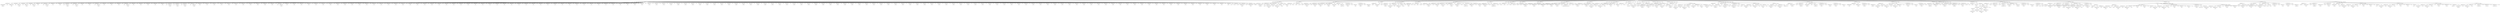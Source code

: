 digraph {

"Prog_9311"->"<
>9312";
"Prog_9311"->"<
>9313";
"Prog_9311"->"<
>9314";
"Prog_9311"->"<
>9315";
"Prog_9311"->"<
>9316";
"Prog_9311"->"<
>9317";
"Prog_9311"->"CallFunction_9318";
"CallFunction_9318"->"AssignmentOpetators_9319";
"AssignmentOpetators_9319"->"IDENTIFIERExpression_9320";
"IDENTIFIERExpression_9320"->"<rawdata>9321";
"AssignmentOpetators_9319"->"<<->9322";
"AssignmentOpetators_9319"->"IDENTIFIERExpression_9323";
"IDENTIFIERExpression_9323"->"<c>9324";
"CallFunction_9318"->"<(>9325";
"CallFunction_9318"->"MinusOrPlusUnary_9326";
"MinusOrPlusUnary_9326"->"<->9327";
"MinusOrPlusUnary_9326"->"FLOATExpression_9328";
"FLOATExpression_9328"->"<0.21>9329";
"CallFunction_9318"->"<,>9330";
"CallFunction_9318"->"MinusOrPlusUnary_9331";
"MinusOrPlusUnary_9331"->"<->9332";
"MinusOrPlusUnary_9331"->"FLOATExpression_9333";
"FLOATExpression_9333"->"<2.28>9334";
"CallFunction_9318"->"<,>9335";
"CallFunction_9318"->"MinusOrPlusUnary_9336";
"MinusOrPlusUnary_9336"->"<->9337";
"MinusOrPlusUnary_9336"->"FLOATExpression_9338";
"FLOATExpression_9338"->"<2.71>9339";
"CallFunction_9318"->"<,>9340";
"CallFunction_9318"->"FLOATExpression_9341";
"FLOATExpression_9341"->"<2.26>9342";
"CallFunction_9318"->"<,>9343";
"CallFunction_9318"->"MinusOrPlusUnary_9344";
"MinusOrPlusUnary_9344"->"<->9345";
"MinusOrPlusUnary_9344"->"FLOATExpression_9346";
"FLOATExpression_9346"->"<1.11>9347";
"CallFunction_9318"->"<,>9348";
"CallFunction_9318"->"FLOATExpression_9349";
"FLOATExpression_9349"->"<1.71>9350";
"CallFunction_9318"->"<,>9351";
"CallFunction_9318"->"FLOATExpression_9352";
"FLOATExpression_9352"->"<2.63>9353";
"CallFunction_9318"->"<,>9354";
"CallFunction_9318"->"MinusOrPlusUnary_9355";
"MinusOrPlusUnary_9355"->"<->9356";
"MinusOrPlusUnary_9355"->"FLOATExpression_9357";
"FLOATExpression_9357"->"<0.45>9358";
"CallFunction_9318"->"<,>9359";
"CallFunction_9318"->"MinusOrPlusUnary_9360";
"MinusOrPlusUnary_9360"->"<->9361";
"MinusOrPlusUnary_9360"->"FLOATExpression_9362";
"FLOATExpression_9362"->"<0.11>9363";
"CallFunction_9318"->"<,>9364";
"CallFunction_9318"->"FLOATExpression_9365";
"FLOATExpression_9365"->"<4.79>9366";
"CallFunction_9318"->"<,>9367";
"CallFunction_9318"->"FLOATExpression_9368";
"FLOATExpression_9368"->"<5.07>9369";
"CallFunction_9318"->"<,>9370";
"CallFunction_9318"->"MinusOrPlusUnary_9371";
"MinusOrPlusUnary_9371"->"<->9372";
"MinusOrPlusUnary_9371"->"FLOATExpression_9373";
"FLOATExpression_9373"->"<2.24>9374";
"CallFunction_9318"->"<,>9375";
"CallFunction_9318"->"FLOATExpression_9376";
"FLOATExpression_9376"->"<6.46>9377";
"CallFunction_9318"->"<,>9378";
"CallFunction_9318"->"FLOATExpression_9379";
"FLOATExpression_9379"->"<3.82>9380";
"CallFunction_9318"->"<,>9381";
"CallFunction_9318"->"FLOATExpression_9382";
"FLOATExpression_9382"->"<4.29>9383";
"CallFunction_9318"->"<,>9384";
"CallFunction_9318"->"MinusOrPlusUnary_9385";
"MinusOrPlusUnary_9385"->"<->9386";
"MinusOrPlusUnary_9385"->"FLOATExpression_9387";
"FLOATExpression_9387"->"<1.47>9388";
"CallFunction_9318"->"<,>9389";
"CallFunction_9318"->"FLOATExpression_9390";
"FLOATExpression_9390"->"<2.69>9391";
"CallFunction_9318"->"<,>9392";
"CallFunction_9318"->"FLOATExpression_9393";
"FLOATExpression_9393"->"<7.95>9394";
"CallFunction_9318"->"<,>9395";
"CallFunction_9318"->"FLOATExpression_9396";
"FLOATExpression_9396"->"<4.46>9397";
"CallFunction_9318"->"<,>9398";
"CallFunction_9318"->"FLOATExpression_9399";
"FLOATExpression_9399"->"<7.28>9400";
"CallFunction_9318"->"<,>9401";
"CallFunction_9318"->"FLOATExpression_9402";
"FLOATExpression_9402"->"<3.43>9403";
"CallFunction_9318"->"<,>9404";
"CallFunction_9318"->"MinusOrPlusUnary_9405";
"MinusOrPlusUnary_9405"->"<->9406";
"MinusOrPlusUnary_9405"->"FLOATExpression_9407";
"FLOATExpression_9407"->"<3.19>9408";
"CallFunction_9318"->"<,>9409";
"CallFunction_9318"->"MinusOrPlusUnary_9410";
"MinusOrPlusUnary_9410"->"<->9411";
"MinusOrPlusUnary_9410"->"FLOATExpression_9412";
"FLOATExpression_9412"->"<3.14>9413";
"CallFunction_9318"->"<,>9414";
"CallFunction_9318"->"MinusOrPlusUnary_9415";
"MinusOrPlusUnary_9415"->"<->9416";
"MinusOrPlusUnary_9415"->"FLOATExpression_9417";
"FLOATExpression_9417"->"<1.25>9418";
"CallFunction_9318"->"<,>9419";
"CallFunction_9318"->"MinusOrPlusUnary_9420";
"MinusOrPlusUnary_9420"->"<->9421";
"MinusOrPlusUnary_9420"->"FLOATExpression_9422";
"FLOATExpression_9422"->"<0.50>9423";
"CallFunction_9318"->"<,>9424";
"CallFunction_9318"->"FLOATExpression_9425";
"FLOATExpression_9425"->"<2.25>9426";
"CallFunction_9318"->"<,>9427";
"CallFunction_9318"->"FLOATExpression_9428";
"FLOATExpression_9428"->"<2.77>9429";
"CallFunction_9318"->"<,>9430";
"CallFunction_9318"->"FLOATExpression_9431";
"FLOATExpression_9431"->"<6.72>9432";
"CallFunction_9318"->"<,>9433";
"CallFunction_9318"->"FLOATExpression_9434";
"FLOATExpression_9434"->"<9.17>9435";
"CallFunction_9318"->"<,>9436";
"CallFunction_9318"->"FLOATExpression_9437";
"FLOATExpression_9437"->"<3.73>9438";
"CallFunction_9318"->"<,>9439";
"CallFunction_9318"->"FLOATExpression_9440";
"FLOATExpression_9440"->"<6.72>9441";
"CallFunction_9318"->"<,>9442";
"CallFunction_9318"->"FLOATExpression_9443";
"FLOATExpression_9443"->"<6.04>9444";
"CallFunction_9318"->"<,>9445";
"CallFunction_9318"->"FLOATExpression_9446";
"FLOATExpression_9446"->"<10.62>9447";
"CallFunction_9318"->"<,>9448";
"CallFunction_9318"->"FLOATExpression_9449";
"FLOATExpression_9449"->"<9.89>9450";
"CallFunction_9318"->"<,>9451";
"CallFunction_9318"->"FLOATExpression_9452";
"FLOATExpression_9452"->"<8.23>9453";
"CallFunction_9318"->"<,>9454";
"CallFunction_9318"->"FLOATExpression_9455";
"FLOATExpression_9455"->"<5.37>9456";
"CallFunction_9318"->"<,>9457";
"CallFunction_9318"->"MinusOrPlusUnary_9458";
"MinusOrPlusUnary_9458"->"<->9459";
"MinusOrPlusUnary_9458"->"FLOATExpression_9460";
"FLOATExpression_9460"->"<0.10>9461";
"CallFunction_9318"->"<,>9462";
"CallFunction_9318"->"FLOATExpression_9463";
"FLOATExpression_9463"->"<1.40>9464";
"CallFunction_9318"->"<,>9465";
"CallFunction_9318"->"FLOATExpression_9466";
"FLOATExpression_9466"->"<1.60>9467";
"CallFunction_9318"->"<,>9468";
"CallFunction_9318"->"FLOATExpression_9469";
"FLOATExpression_9469"->"<3.40>9470";
"CallFunction_9318"->"<,>9471";
"CallFunction_9318"->"FLOATExpression_9472";
"FLOATExpression_9472"->"<3.80>9473";
"CallFunction_9318"->"<,>9474";
"CallFunction_9318"->"FLOATExpression_9475";
"FLOATExpression_9475"->"<3.60>9476";
"CallFunction_9318"->"<,>9477";
"CallFunction_9318"->"FLOATExpression_9478";
"FLOATExpression_9478"->"<4.90>9479";
"CallFunction_9318"->"<,>9480";
"CallFunction_9318"->"FLOATExpression_9481";
"FLOATExpression_9481"->"<9.60>9482";
"CallFunction_9318"->"<,>9483";
"CallFunction_9318"->"FLOATExpression_9484";
"FLOATExpression_9484"->"<18.20>9485";
"CallFunction_9318"->"<,>9486";
"CallFunction_9318"->"FLOATExpression_9487";
"FLOATExpression_9487"->"<20.60>9488";
"CallFunction_9318"->"<,>9489";
"CallFunction_9318"->"FLOATExpression_9490";
"FLOATExpression_9490"->"<15.20>9491";
"CallFunction_9318"->"<,>9492";
"CallFunction_9318"->"FLOATExpression_9493";
"FLOATExpression_9493"->"<27.00>9494";
"CallFunction_9318"->"<,>9495";
"CallFunction_9318"->"FLOATExpression_9496";
"FLOATExpression_9496"->"<15.42>9497";
"CallFunction_9318"->"<,>9498";
"CallFunction_9318"->"FLOATExpression_9499";
"FLOATExpression_9499"->"<13.31>9500";
"CallFunction_9318"->"<,>9501";
"CallFunction_9318"->"FLOATExpression_9502";
"FLOATExpression_9502"->"<11.22>9503";
"CallFunction_9318"->"<,>9504";
"CallFunction_9318"->"FLOATExpression_9505";
"FLOATExpression_9505"->"<12.77>9506";
"CallFunction_9318"->"<,>9507";
"CallFunction_9318"->"FLOATExpression_9508";
"FLOATExpression_9508"->"<12.43>9509";
"CallFunction_9318"->"<,>9510";
"CallFunction_9318"->"FLOATExpression_9511";
"FLOATExpression_9511"->"<15.83>9512";
"CallFunction_9318"->"<,>9513";
"CallFunction_9318"->"FLOATExpression_9514";
"FLOATExpression_9514"->"<11.44>9515";
"CallFunction_9318"->"<,>9516";
"CallFunction_9318"->"FLOATExpression_9517";
"FLOATExpression_9517"->"<12.32>9518";
"CallFunction_9318"->"<,>9519";
"CallFunction_9318"->"FLOATExpression_9520";
"FLOATExpression_9520"->"<12.10>9521";
"CallFunction_9318"->"<,>9522";
"CallFunction_9318"->"FLOATExpression_9523";
"FLOATExpression_9523"->"<12.02>9524";
"CallFunction_9318"->"<,>9525";
"CallFunction_9318"->"FLOATExpression_9526";
"FLOATExpression_9526"->"<14.41>9527";
"CallFunction_9318"->"<,>9528";
"CallFunction_9318"->"FLOATExpression_9529";
"FLOATExpression_9529"->"<13.54>9530";
"CallFunction_9318"->"<,>9531";
"CallFunction_9318"->"FLOATExpression_9532";
"FLOATExpression_9532"->"<11.36>9533";
"CallFunction_9318"->"<,>9534";
"CallFunction_9318"->"FLOATExpression_9535";
"FLOATExpression_9535"->"<12.97>9536";
"CallFunction_9318"->"<,>9537";
"CallFunction_9318"->"FLOATExpression_9538";
"FLOATExpression_9538"->"<10.00>9539";
"CallFunction_9318"->"<,>9540";
"CallFunction_9318"->"FLOATExpression_9541";
"FLOATExpression_9541"->"<7.20>9542";
"CallFunction_9318"->"<,>9543";
"CallFunction_9318"->"FLOATExpression_9544";
"FLOATExpression_9544"->"<8.74>9545";
"CallFunction_9318"->"<,>9546";
"CallFunction_9318"->"FLOATExpression_9547";
"FLOATExpression_9547"->"<3.92>9548";
"CallFunction_9318"->"<,>9549";
"CallFunction_9318"->"FLOATExpression_9550";
"FLOATExpression_9550"->"<8.73>9551";
"CallFunction_9318"->"<,>9552";
"CallFunction_9318"->"FLOATExpression_9553";
"FLOATExpression_9553"->"<2.19>9554";
"CallFunction_9318"->"<,>9555";
"CallFunction_9318"->"FLOATExpression_9556";
"FLOATExpression_9556"->"<3.85>9557";
"CallFunction_9318"->"<,>9558";
"CallFunction_9318"->"FLOATExpression_9559";
"FLOATExpression_9559"->"<1.48>9560";
"CallFunction_9318"->"<,>9561";
"CallFunction_9318"->"FLOATExpression_9562";
"FLOATExpression_9562"->"<2.28>9563";
"CallFunction_9318"->"<,>9564";
"CallFunction_9318"->"FLOATExpression_9565";
"FLOATExpression_9565"->"<2.98>9566";
"CallFunction_9318"->"<,>9567";
"CallFunction_9318"->"FLOATExpression_9568";
"FLOATExpression_9568"->"<4.21>9569";
"CallFunction_9318"->"<,>9570";
"CallFunction_9318"->"FLOATExpression_9571";
"FLOATExpression_9571"->"<3.85>9572";
"CallFunction_9318"->"<,>9573";
"CallFunction_9318"->"FLOATExpression_9574";
"FLOATExpression_9574"->"<6.52>9575";
"CallFunction_9318"->"<,>9576";
"CallFunction_9318"->"FLOATExpression_9577";
"FLOATExpression_9577"->"<8.16>9578";
"CallFunction_9318"->"<,>9579";
"CallFunction_9318"->"FLOATExpression_9580";
"FLOATExpression_9580"->"<5.36>9581";
"CallFunction_9318"->"<,>9582";
"CallFunction_9318"->"FLOATExpression_9583";
"FLOATExpression_9583"->"<8.58>9584";
"CallFunction_9318"->"<,>9585";
"CallFunction_9318"->"FLOATExpression_9586";
"FLOATExpression_9586"->"<7.00>9587";
"CallFunction_9318"->"<,>9588";
"CallFunction_9318"->"FLOATExpression_9589";
"FLOATExpression_9589"->"<10.57>9590";
"CallFunction_9318"->"<,>9591";
"CallFunction_9318"->"FLOATExpression_9592";
"FLOATExpression_9592"->"<7.12>9593";
"CallFunction_9318"->"<,>9594";
"CallFunction_9318"->"FLOATExpression_9595";
"FLOATExpression_9595"->"<7.95>9596";
"CallFunction_9318"->"<,>9597";
"CallFunction_9318"->"FLOATExpression_9598";
"FLOATExpression_9598"->"<7.05>9599";
"CallFunction_9318"->"<,>9600";
"CallFunction_9318"->"FLOATExpression_9601";
"FLOATExpression_9601"->"<3.84>9602";
"CallFunction_9318"->"<,>9603";
"CallFunction_9318"->"FLOATExpression_9604";
"FLOATExpression_9604"->"<4.93>9605";
"CallFunction_9318"->"<,>9606";
"CallFunction_9318"->"FLOATExpression_9607";
"FLOATExpression_9607"->"<4.30>9608";
"CallFunction_9318"->"<,>9609";
"CallFunction_9318"->"FLOATExpression_9610";
"FLOATExpression_9610"->"<5.44>9611";
"CallFunction_9318"->"<,>9612";
"CallFunction_9318"->"FLOATExpression_9613";
"FLOATExpression_9613"->"<3.77>9614";
"CallFunction_9318"->"<,>9615";
"CallFunction_9318"->"FLOATExpression_9616";
"FLOATExpression_9616"->"<4.71>9617";
"CallFunction_9318"->"<,>9618";
"CallFunction_9318"->"FLOATExpression_9619";
"FLOATExpression_9619"->"<3.18>9620";
"CallFunction_9318"->"<,>9621";
"CallFunction_9318"->"FLOATExpression_9622";
"FLOATExpression_9622"->"<0.00>9623";
"CallFunction_9318"->"<,>9624";
"CallFunction_9318"->"FLOATExpression_9625";
"FLOATExpression_9625"->"<5.25>9626";
"CallFunction_9318"->"<,>9627";
"CallFunction_9318"->"FLOATExpression_9628";
"FLOATExpression_9628"->"<4.27>9629";
"CallFunction_9318"->"<,>9630";
"CallFunction_9318"->"FLOATExpression_9631";
"FLOATExpression_9631"->"<5.14>9632";
"CallFunction_9318"->"<,>9633";
"CallFunction_9318"->"FLOATExpression_9634";
"FLOATExpression_9634"->"<3.53>9635";
"CallFunction_9318"->"<,>9636";
"CallFunction_9318"->"FLOATExpression_9637";
"FLOATExpression_9637"->"<4.54>9638";
"CallFunction_9318"->"<,>9639";
"CallFunction_9318"->"FLOATExpression_9640";
"FLOATExpression_9640"->"<4.70>9641";
"CallFunction_9318"->"<,>9642";
"CallFunction_9318"->"FLOATExpression_9643";
"FLOATExpression_9643"->"<7.40>9644";
"CallFunction_9318"->"<,>9645";
"CallFunction_9318"->"FLOATExpression_9646";
"FLOATExpression_9646"->"<4.80>9647";
"CallFunction_9318"->"<,>9648";
"CallFunction_9318"->"FLOATExpression_9649";
"FLOATExpression_9649"->"<6.20>9650";
"CallFunction_9318"->"<,>9651";
"CallFunction_9318"->"FLOATExpression_9652";
"FLOATExpression_9652"->"<7.29>9653";
"CallFunction_9318"->"<,>9654";
"CallFunction_9318"->"FLOATExpression_9655";
"FLOATExpression_9655"->"<7.30>9656";
"CallFunction_9318"->"<,>9657";
"CallFunction_9318"->"FLOATExpression_9658";
"FLOATExpression_9658"->"<8.38>9659";
"CallFunction_9318"->"<,>9660";
"CallFunction_9318"->"FLOATExpression_9661";
"FLOATExpression_9661"->"<3.83>9662";
"CallFunction_9318"->"<,>9663";
"CallFunction_9318"->"FLOATExpression_9664";
"FLOATExpression_9664"->"<8.07>9665";
"CallFunction_9318"->"<,>9666";
"CallFunction_9318"->"FLOATExpression_9667";
"FLOATExpression_9667"->"<4.88>9668";
"CallFunction_9318"->"<,>9669";
"CallFunction_9318"->"FLOATExpression_9670";
"FLOATExpression_9670"->"<8.17>9671";
"CallFunction_9318"->"<,>9672";
"CallFunction_9318"->"FLOATExpression_9673";
"FLOATExpression_9673"->"<8.25>9674";
"CallFunction_9318"->"<,>9675";
"CallFunction_9318"->"FLOATExpression_9676";
"FLOATExpression_9676"->"<6.46>9677";
"CallFunction_9318"->"<,>9678";
"CallFunction_9318"->"FLOATExpression_9679";
"FLOATExpression_9679"->"<5.96>9680";
"CallFunction_9318"->"<,>9681";
"CallFunction_9318"->"FLOATExpression_9682";
"FLOATExpression_9682"->"<5.88>9683";
"CallFunction_9318"->"<,>9684";
"CallFunction_9318"->"FLOATExpression_9685";
"FLOATExpression_9685"->"<5.03>9686";
"CallFunction_9318"->"<,>9687";
"CallFunction_9318"->"FLOATExpression_9688";
"FLOATExpression_9688"->"<4.99>9689";
"CallFunction_9318"->"<,>9690";
"CallFunction_9318"->"FLOATExpression_9691";
"FLOATExpression_9691"->"<5.87>9692";
"CallFunction_9318"->"<,>9693";
"CallFunction_9318"->"FLOATExpression_9694";
"FLOATExpression_9694"->"<6.78>9695";
"CallFunction_9318"->"<,>9696";
"CallFunction_9318"->"FLOATExpression_9697";
"FLOATExpression_9697"->"<7.43>9698";
"CallFunction_9318"->"<,>9699";
"CallFunction_9318"->"FLOATExpression_9700";
"FLOATExpression_9700"->"<3.61>9701";
"CallFunction_9318"->"<,>9702";
"CallFunction_9318"->"FLOATExpression_9703";
"FLOATExpression_9703"->"<4.29>9704";
"CallFunction_9318"->"<,>9705";
"CallFunction_9318"->"FLOATExpression_9706";
"FLOATExpression_9706"->"<2.97>9707";
"CallFunction_9318"->"<,>9708";
"CallFunction_9318"->"FLOATExpression_9709";
"FLOATExpression_9709"->"<2.35>9710";
"CallFunction_9318"->"<,>9711";
"CallFunction_9318"->"FLOATExpression_9712";
"FLOATExpression_9712"->"<2.49>9713";
"CallFunction_9318"->"<,>9714";
"CallFunction_9318"->"FLOATExpression_9715";
"FLOATExpression_9715"->"<1.56>9716";
"CallFunction_9318"->"<,>9717";
"CallFunction_9318"->"FLOATExpression_9718";
"FLOATExpression_9718"->"<2.65>9719";
"CallFunction_9318"->"<,>9720";
"CallFunction_9318"->"FLOATExpression_9721";
"FLOATExpression_9721"->"<2.49>9722";
"CallFunction_9318"->"<,>9723";
"CallFunction_9318"->"FLOATExpression_9724";
"FLOATExpression_9724"->"<2.85>9725";
"CallFunction_9318"->"<,>9726";
"CallFunction_9318"->"FLOATExpression_9727";
"FLOATExpression_9727"->"<1.89>9728";
"CallFunction_9318"->"<,>9729";
"CallFunction_9318"->"FLOATExpression_9730";
"FLOATExpression_9730"->"<3.05>9731";
"CallFunction_9318"->"<,>9732";
"CallFunction_9318"->"FLOATExpression_9733";
"FLOATExpression_9733"->"<2.27>9734";
"CallFunction_9318"->"<,>9735";
"CallFunction_9318"->"FLOATExpression_9736";
"FLOATExpression_9736"->"<2.91>9737";
"CallFunction_9318"->"<,>9738";
"CallFunction_9318"->"FLOATExpression_9739";
"FLOATExpression_9739"->"<3.94>9740";
"CallFunction_9318"->"<,>9741";
"CallFunction_9318"->"FLOATExpression_9742";
"FLOATExpression_9742"->"<2.34>9743";
"CallFunction_9318"->"<,>9744";
"CallFunction_9318"->"FLOATExpression_9745";
"FLOATExpression_9745"->"<3.14>9746";
"CallFunction_9318"->"<,>9747";
"CallFunction_9318"->"FLOATExpression_9748";
"FLOATExpression_9748"->"<4.11>9749";
"CallFunction_9318"->"<,>9750";
"CallFunction_9318"->"FLOATExpression_9751";
"FLOATExpression_9751"->"<4.12>9752";
"CallFunction_9318"->"<,>9753";
"CallFunction_9318"->"FLOATExpression_9754";
"FLOATExpression_9754"->"<4.53>9755";
"CallFunction_9318"->"<,>9756";
"CallFunction_9318"->"FLOATExpression_9757";
"FLOATExpression_9757"->"<7.11>9758";
"CallFunction_9318"->"<,>9759";
"CallFunction_9318"->"FLOATExpression_9760";
"FLOATExpression_9760"->"<6.17>9761";
"CallFunction_9318"->"<,>9762";
"CallFunction_9318"->"FLOATExpression_9763";
"FLOATExpression_9763"->"<6.25>9764";
"CallFunction_9318"->"<,>9765";
"CallFunction_9318"->"FLOATExpression_9766";
"FLOATExpression_9766"->"<7.03>9767";
"CallFunction_9318"->"<,>9768";
"CallFunction_9318"->"FLOATExpression_9769";
"FLOATExpression_9769"->"<4.13>9770";
"CallFunction_9318"->"<,>9771";
"CallFunction_9318"->"FLOATExpression_9772";
"FLOATExpression_9772"->"<6.15>9773";
"CallFunction_9318"->"<,>9774";
"CallFunction_9318"->"FLOATExpression_9775";
"FLOATExpression_9775"->"<6.73>9776";
"CallFunction_9318"->"<,>9777";
"CallFunction_9318"->"FLOATExpression_9778";
"FLOATExpression_9778"->"<6.99>9779";
"CallFunction_9318"->"<,>9780";
"CallFunction_9318"->"FLOATExpression_9781";
"FLOATExpression_9781"->"<5.86>9782";
"CallFunction_9318"->"<,>9783";
"CallFunction_9318"->"FLOATExpression_9784";
"FLOATExpression_9784"->"<4.19>9785";
"CallFunction_9318"->"<,>9786";
"CallFunction_9318"->"FLOATExpression_9787";
"FLOATExpression_9787"->"<6.38>9788";
"CallFunction_9318"->"<,>9789";
"CallFunction_9318"->"FLOATExpression_9790";
"FLOATExpression_9790"->"<6.68>9791";
"CallFunction_9318"->"<,>9792";
"CallFunction_9318"->"FLOATExpression_9793";
"FLOATExpression_9793"->"<6.58>9794";
"CallFunction_9318"->"<,>9795";
"CallFunction_9318"->"FLOATExpression_9796";
"FLOATExpression_9796"->"<5.75>9797";
"CallFunction_9318"->"<,>9798";
"CallFunction_9318"->"FLOATExpression_9799";
"FLOATExpression_9799"->"<7.51>9800";
"CallFunction_9318"->"<,>9801";
"CallFunction_9318"->"FLOATExpression_9802";
"FLOATExpression_9802"->"<6.22>9803";
"CallFunction_9318"->"<,>9804";
"CallFunction_9318"->"FLOATExpression_9805";
"FLOATExpression_9805"->"<8.22>9806";
"CallFunction_9318"->"<,>9807";
"CallFunction_9318"->"FLOATExpression_9808";
"FLOATExpression_9808"->"<7.45>9809";
"CallFunction_9318"->"<,>9810";
"CallFunction_9318"->"FLOATExpression_9811";
"FLOATExpression_9811"->"<8.00>9812";
"CallFunction_9318"->"<,>9813";
"CallFunction_9318"->"FLOATExpression_9814";
"FLOATExpression_9814"->"<8.29>9815";
"CallFunction_9318"->"<,>9816";
"CallFunction_9318"->"FLOATExpression_9817";
"FLOATExpression_9817"->"<8.05>9818";
"CallFunction_9318"->"<,>9819";
"CallFunction_9318"->"FLOATExpression_9820";
"FLOATExpression_9820"->"<8.91>9821";
"CallFunction_9318"->"<,>9822";
"CallFunction_9318"->"FLOATExpression_9823";
"FLOATExpression_9823"->"<6.83>9824";
"CallFunction_9318"->"<,>9825";
"CallFunction_9318"->"FLOATExpression_9826";
"FLOATExpression_9826"->"<7.33>9827";
"CallFunction_9318"->"<,>9828";
"CallFunction_9318"->"FLOATExpression_9829";
"FLOATExpression_9829"->"<8.52>9830";
"CallFunction_9318"->"<,>9831";
"CallFunction_9318"->"FLOATExpression_9832";
"FLOATExpression_9832"->"<8.62>9833";
"CallFunction_9318"->"<,>9834";
"CallFunction_9318"->"FLOATExpression_9835";
"FLOATExpression_9835"->"<9.80>9836";
"CallFunction_9318"->"<,>9837";
"CallFunction_9318"->"FLOATExpression_9838";
"FLOATExpression_9838"->"<10.63>9839";
"CallFunction_9318"->"<,>9840";
"CallFunction_9318"->"FLOATExpression_9841";
"FLOATExpression_9841"->"<7.70>9842";
"CallFunction_9318"->"<,>9843";
"CallFunction_9318"->"FLOATExpression_9844";
"FLOATExpression_9844"->"<8.91>9845";
"CallFunction_9318"->"<,>9846";
"CallFunction_9318"->"FLOATExpression_9847";
"FLOATExpression_9847"->"<7.50>9848";
"CallFunction_9318"->"<,>9849";
"CallFunction_9318"->"FLOATExpression_9850";
"FLOATExpression_9850"->"<5.88>9851";
"CallFunction_9318"->"<,>9852";
"CallFunction_9318"->"FLOATExpression_9853";
"FLOATExpression_9853"->"<9.82>9854";
"CallFunction_9318"->"<,>9855";
"CallFunction_9318"->"FLOATExpression_9856";
"FLOATExpression_9856"->"<8.44>9857";
"CallFunction_9318"->"<,>9858";
"CallFunction_9318"->"FLOATExpression_9859";
"FLOATExpression_9859"->"<10.92>9860";
"CallFunction_9318"->"<,>9861";
"CallFunction_9318"->"FLOATExpression_9862";
"FLOATExpression_9862"->"<11.67>9863";
"CallFunction_9318"->"<)>9864";
"Prog_9311"->"<
>9865";
"Prog_9311"->"<
>9866";
"Prog_9311"->"<
>9867";
"Prog_9311"->"CallFunction_9868";
"CallFunction_9868"->"AssignmentOpetators_9869";
"AssignmentOpetators_9869"->"IDENTIFIERExpression_9870";
"IDENTIFIERExpression_9870"->"<gIIP>9871";
"AssignmentOpetators_9869"->"<<->9872";
"AssignmentOpetators_9869"->"IDENTIFIERExpression_9873";
"IDENTIFIERExpression_9873"->"<ts>9874";
"CallFunction_9868"->"<(>9875";
"CallFunction_9868"->"IDENTIFIERExpression_9876";
"IDENTIFIERExpression_9876"->"<rawdata>9877";
"CallFunction_9868"->"<,>9878";
"CallFunction_9868"->"AssignmentOpetators_9879";
"AssignmentOpetators_9879"->"IDENTIFIERExpression_9880";
"IDENTIFIERExpression_9880"->"<frequency>9881";
"AssignmentOpetators_9879"->"<=>9882";
"AssignmentOpetators_9879"->"INTExpression_9883";
"INTExpression_9883"->"<12>9884";
"CallFunction_9868"->"<,>9885";
"CallFunction_9868"->"CallFunction_9886";
"CallFunction_9886"->"AssignmentOpetators_9887";
"AssignmentOpetators_9887"->"IDENTIFIERExpression_9888";
"IDENTIFIERExpression_9888"->"<start>9889";
"AssignmentOpetators_9887"->"<=>9890";
"AssignmentOpetators_9887"->"IDENTIFIERExpression_9891";
"IDENTIFIERExpression_9891"->"<c>9892";
"CallFunction_9886"->"<(>9893";
"CallFunction_9886"->"INTExpression_9894";
"INTExpression_9894"->"<1991>9895";
"CallFunction_9886"->"<,>9896";
"CallFunction_9886"->"INTExpression_9897";
"INTExpression_9897"->"<4>9898";
"CallFunction_9886"->"<)>9899";
"CallFunction_9868"->"<)>9900";
"Prog_9311"->"<
>9901";
"Prog_9311"->"CallFunction_9902";
"CallFunction_9902"->"IDENTIFIERExpression_9903";
"IDENTIFIERExpression_9903"->"<print>9904";
"CallFunction_9902"->"<(>9905";
"CallFunction_9902"->"IDENTIFIERExpression_9906";
"IDENTIFIERExpression_9906"->"<gIIP>9907";
"CallFunction_9902"->"<)>9908";
"Prog_9311"->"<
>9909";
"Prog_9311"->"CallFunction_9910";
"CallFunction_9910"->"IDENTIFIERExpression_9911";
"IDENTIFIERExpression_9911"->"<plot.ts>9912";
"CallFunction_9910"->"<(>9913";
"CallFunction_9910"->"IDENTIFIERExpression_9914";
"IDENTIFIERExpression_9914"->"<gIIP>9915";
"CallFunction_9910"->"<,>9916";
"CallFunction_9910"->"AssignmentOpetators_9917";
"AssignmentOpetators_9917"->"IDENTIFIERExpression_9918";
"IDENTIFIERExpression_9918"->"<type>9919";
"AssignmentOpetators_9917"->"<=>9920";
"AssignmentOpetators_9917"->"STRINGExpression_9921";
"STRINGExpression_9921"->"<l>9922";
"CallFunction_9910"->"<,>9923";
"CallFunction_9910"->"AssignmentOpetators_9924";
"AssignmentOpetators_9924"->"IDENTIFIERExpression_9925";
"IDENTIFIERExpression_9925"->"<col>9926";
"AssignmentOpetators_9924"->"<=>9927";
"AssignmentOpetators_9924"->"STRINGExpression_9928";
"STRINGExpression_9928"->"<blue>9929";
"CallFunction_9910"->"<,>9930";
"CallFunction_9910"->"AssignmentOpetators_9931";
"AssignmentOpetators_9931"->"IDENTIFIERExpression_9932";
"IDENTIFIERExpression_9932"->"<ylab>9933";
"AssignmentOpetators_9931"->"<=>9934";
"AssignmentOpetators_9931"->"STRINGExpression_9935";
"STRINGExpression_9935"->"<IIP Growth (%)>9936";
"CallFunction_9910"->"<,>9937";
"CallFunction_9910"->"AssignmentOpetators_9938";
"AssignmentOpetators_9938"->"IDENTIFIERExpression_9939";
"IDENTIFIERExpression_9939"->"<lwd>9940";
"AssignmentOpetators_9938"->"<=>9941";
"AssignmentOpetators_9938"->"INTExpression_9942";
"INTExpression_9942"->"<2>9943";
"CallFunction_9910"->"<,>9944";
"CallFunction_9910"->"AssignmentOpetators_9945";
"AssignmentOpetators_9945"->"IDENTIFIERExpression_9946";
"IDENTIFIERExpression_9946"->"<main>9947";
"AssignmentOpetators_9945"->"<=>9948";
"AssignmentOpetators_9945"->"STRINGExpression_9949";
"STRINGExpression_9949"->"<Full data>9950";
"CallFunction_9910"->"<)>9951";
"Prog_9311"->"<
>9952";
"Prog_9311"->"CallFunction_9953";
"CallFunction_9953"->"IDENTIFIERExpression_9954";
"IDENTIFIERExpression_9954"->"<grid>9955";
"CallFunction_9953"->"<(>9956";
"CallFunction_9953"->"<)>9957";
"Prog_9311"->"<
>9958";
"Prog_9311"->"<
>9959";
"Prog_9311"->"<
>9960";
"Prog_9311"->"CallFunction_9961";
"CallFunction_9961"->"AssignmentOpetators_9962";
"AssignmentOpetators_9962"->"IDENTIFIERExpression_9963";
"IDENTIFIERExpression_9963"->"<gIIP>9964";
"AssignmentOpetators_9962"->"<<->9965";
"AssignmentOpetators_9962"->"IDENTIFIERExpression_9966";
"IDENTIFIERExpression_9966"->"<window>9967";
"CallFunction_9961"->"<(>9968";
"CallFunction_9961"->"IDENTIFIERExpression_9969";
"IDENTIFIERExpression_9969"->"<gIIP>9970";
"CallFunction_9961"->"<,>9971";
"CallFunction_9961"->"CallFunction_9972";
"CallFunction_9972"->"AssignmentOpetators_9973";
"AssignmentOpetators_9973"->"IDENTIFIERExpression_9974";
"IDENTIFIERExpression_9974"->"<start>9975";
"AssignmentOpetators_9973"->"<=>9976";
"AssignmentOpetators_9973"->"IDENTIFIERExpression_9977";
"IDENTIFIERExpression_9977"->"<c>9978";
"CallFunction_9972"->"<(>9979";
"CallFunction_9972"->"INTExpression_9980";
"INTExpression_9980"->"<1995>9981";
"CallFunction_9972"->"<,>9982";
"CallFunction_9972"->"INTExpression_9983";
"INTExpression_9983"->"<4>9984";
"CallFunction_9972"->"<)>9985";
"CallFunction_9961"->"<)>9986";
"Prog_9311"->"<
>9987";
"Prog_9311"->"CallFunction_9988";
"CallFunction_9988"->"IDENTIFIERExpression_9989";
"IDENTIFIERExpression_9989"->"<print>9990";
"CallFunction_9988"->"<(>9991";
"CallFunction_9988"->"IDENTIFIERExpression_9992";
"IDENTIFIERExpression_9992"->"<gIIP>9993";
"CallFunction_9988"->"<)>9994";
"Prog_9311"->"<
>9995";
"Prog_9311"->"CallFunction_9996";
"CallFunction_9996"->"IDENTIFIERExpression_9997";
"IDENTIFIERExpression_9997"->"<plot.ts>9998";
"CallFunction_9996"->"<(>9999";
"CallFunction_9996"->"IDENTIFIERExpression_10000";
"IDENTIFIERExpression_10000"->"<gIIP>10001";
"CallFunction_9996"->"<,>10002";
"CallFunction_9996"->"AssignmentOpetators_10003";
"AssignmentOpetators_10003"->"IDENTIFIERExpression_10004";
"IDENTIFIERExpression_10004"->"<type>10005";
"AssignmentOpetators_10003"->"<=>10006";
"AssignmentOpetators_10003"->"STRINGExpression_10007";
"STRINGExpression_10007"->"<l>10008";
"CallFunction_9996"->"<,>10009";
"CallFunction_9996"->"AssignmentOpetators_10010";
"AssignmentOpetators_10010"->"IDENTIFIERExpression_10011";
"IDENTIFIERExpression_10011"->"<col>10012";
"AssignmentOpetators_10010"->"<=>10013";
"AssignmentOpetators_10010"->"STRINGExpression_10014";
"STRINGExpression_10014"->"<blue>10015";
"CallFunction_9996"->"<,>10016";
"CallFunction_9996"->"AssignmentOpetators_10017";
"AssignmentOpetators_10017"->"IDENTIFIERExpression_10018";
"IDENTIFIERExpression_10018"->"<ylab>10019";
"AssignmentOpetators_10017"->"<=>10020";
"AssignmentOpetators_10017"->"STRINGExpression_10021";
"STRINGExpression_10021"->"<IIP Growth (%)>10022";
"CallFunction_9996"->"<,>10023";
"CallFunction_9996"->"AssignmentOpetators_10024";
"AssignmentOpetators_10024"->"IDENTIFIERExpression_10025";
"IDENTIFIERExpression_10025"->"<lwd>10026";
"AssignmentOpetators_10024"->"<=>10027";
"AssignmentOpetators_10024"->"INTExpression_10028";
"INTExpression_10028"->"<2>10029";
"CallFunction_9996"->"<,>10030";
"CallFunction_9996"->"AssignmentOpetators_10031";
"AssignmentOpetators_10031"->"IDENTIFIERExpression_10032";
"IDENTIFIERExpression_10032"->"<main>10033";
"AssignmentOpetators_10031"->"<=>10034";
"AssignmentOpetators_10031"->"STRINGExpression_10035";
"STRINGExpression_10035"->"<Estimation subset>10036";
"CallFunction_9996"->"<)>10037";
"Prog_9311"->"<
>10038";
"Prog_9311"->"CallFunction_10039";
"CallFunction_10039"->"IDENTIFIERExpression_10040";
"IDENTIFIERExpression_10040"->"<grid>10041";
"CallFunction_10039"->"<(>10042";
"CallFunction_10039"->"<)>10043";
"Prog_9311"->"<
>10044";
"Prog_9311"->"<
>10045";
"Prog_9311"->"<
>10046";
"Prog_9311"->"CallFunction_10047";
"CallFunction_10047"->"IDENTIFIERExpression_10048";
"IDENTIFIERExpression_10048"->"<mean>10049";
"CallFunction_10047"->"<(>10050";
"CallFunction_10047"->"IDENTIFIERExpression_10051";
"IDENTIFIERExpression_10051"->"<gIIP>10052";
"CallFunction_10047"->"<)>10053";
"Prog_9311"->"<;>10054";
"Prog_9311"->"CallFunction_10055";
"CallFunction_10055"->"IDENTIFIERExpression_10056";
"IDENTIFIERExpression_10056"->"<sd>10057";
"CallFunction_10055"->"<(>10058";
"CallFunction_10055"->"IDENTIFIERExpression_10059";
"IDENTIFIERExpression_10059"->"<gIIP>10060";
"CallFunction_10055"->"<)>10061";
"Prog_9311"->"<;>10062";
"Prog_9311"->"CallFunction_10063";
"CallFunction_10063"->"IDENTIFIERExpression_10064";
"IDENTIFIERExpression_10064"->"<summary>10065";
"CallFunction_10063"->"<(>10066";
"CallFunction_10063"->"IDENTIFIERExpression_10067";
"IDENTIFIERExpression_10067"->"<gIIP>10068";
"CallFunction_10063"->"<)>10069";
"Prog_9311"->"<;>10070";
"Prog_9311"->"<
>10071";
"Prog_9311"->"CallFunction_10072";
"CallFunction_10072"->"IDENTIFIERExpression_10073";
"IDENTIFIERExpression_10073"->"<plot>10074";
"CallFunction_10072"->"<(>10075";
"CallFunction_10072"->"CallFunction_10076";
"CallFunction_10076"->"IDENTIFIERExpression_10077";
"IDENTIFIERExpression_10077"->"<density>10078";
"CallFunction_10076"->"<(>10079";
"CallFunction_10076"->"IDENTIFIERExpression_10080";
"IDENTIFIERExpression_10080"->"<gIIP>10081";
"CallFunction_10076"->"<)>10082";
"CallFunction_10072"->"<,>10083";
"CallFunction_10072"->"AssignmentOpetators_10084";
"AssignmentOpetators_10084"->"IDENTIFIERExpression_10085";
"IDENTIFIERExpression_10085"->"<col>10086";
"AssignmentOpetators_10084"->"<=>10087";
"AssignmentOpetators_10084"->"STRINGExpression_10088";
"STRINGExpression_10088"->"<blue>10089";
"CallFunction_10072"->"<,>10090";
"CallFunction_10072"->"AssignmentOpetators_10091";
"AssignmentOpetators_10091"->"IDENTIFIERExpression_10092";
"IDENTIFIERExpression_10092"->"<main>10093";
"AssignmentOpetators_10091"->"<=>10094";
"AssignmentOpetators_10091"->"STRINGExpression_10095";
"STRINGExpression_10095"->"<(Unconditional) Density of IIP growth>10096";
"CallFunction_10072"->"<)>10097";
"Prog_9311"->"<
>10098";
"Prog_9311"->"CallFunction_10099";
"CallFunction_10099"->"IDENTIFIERExpression_10100";
"IDENTIFIERExpression_10100"->"<acf>10101";
"CallFunction_10099"->"<(>10102";
"CallFunction_10099"->"IDENTIFIERExpression_10103";
"IDENTIFIERExpression_10103"->"<gIIP>10104";
"CallFunction_10099"->"<)>10105";
"Prog_9311"->"<
>10106";
"Prog_9311"->"<
>10107";
"Prog_9311"->"<
>10108";
"Prog_9311"->"<
>10109";
"Prog_9311"->"CallFunction_10110";
"CallFunction_10110"->"AssignmentOpetators_10111";
"AssignmentOpetators_10111"->"IDENTIFIERExpression_10112";
"IDENTIFIERExpression_10112"->"<m.ar2>10113";
"AssignmentOpetators_10111"->"<<->10114";
"AssignmentOpetators_10111"->"IDENTIFIERExpression_10115";
"IDENTIFIERExpression_10115"->"<arima>10116";
"CallFunction_10110"->"<(>10117";
"CallFunction_10110"->"IDENTIFIERExpression_10118";
"IDENTIFIERExpression_10118"->"<gIIP>10119";
"CallFunction_10110"->"<,>10120";
"CallFunction_10110"->"CallFunction_10121";
"CallFunction_10121"->"AssignmentOpetators_10122";
"AssignmentOpetators_10122"->"IDENTIFIERExpression_10123";
"IDENTIFIERExpression_10123"->"<order>10124";
"AssignmentOpetators_10122"->"<=>10125";
"AssignmentOpetators_10122"->"IDENTIFIERExpression_10126";
"IDENTIFIERExpression_10126"->"<c>10127";
"CallFunction_10121"->"<(>10128";
"CallFunction_10121"->"INTExpression_10129";
"INTExpression_10129"->"<2>10130";
"CallFunction_10121"->"<,>10131";
"CallFunction_10121"->"INTExpression_10132";
"INTExpression_10132"->"<0>10133";
"CallFunction_10121"->"<,>10134";
"CallFunction_10121"->"INTExpression_10135";
"INTExpression_10135"->"<0>10136";
"CallFunction_10121"->"<)>10137";
"CallFunction_10110"->"<)>10138";
"Prog_9311"->"<
>10139";
"Prog_9311"->"CallFunction_10140";
"CallFunction_10140"->"IDENTIFIERExpression_10141";
"IDENTIFIERExpression_10141"->"<print>10142";
"CallFunction_10140"->"<(>10143";
"CallFunction_10140"->"IDENTIFIERExpression_10144";
"IDENTIFIERExpression_10144"->"<m.ar2>10145";
"CallFunction_10140"->"<)>10146";
"Prog_9311"->"<
>10147";
"Prog_9311"->"<
>10148";
"Prog_9311"->"<
>10149";
"Prog_9311"->"<
>10150";
"Prog_9311"->"CallFunction_10151";
"CallFunction_10151"->"IDENTIFIERExpression_10152";
"IDENTIFIERExpression_10152"->"<tsdiag>10153";
"CallFunction_10151"->"<(>10154";
"CallFunction_10151"->"IDENTIFIERExpression_10155";
"IDENTIFIERExpression_10155"->"<m.ar2>10156";
"CallFunction_10151"->"<)>10157";
"Prog_9311"->"<
>10158";
"Prog_9311"->"<
>10159";
"Prog_9311"->"CallFunction_10160";
"CallFunction_10160"->"IDENTIFIERExpression_10161";
"IDENTIFIERExpression_10161"->"<print>10162";
"CallFunction_10160"->"<(>10163";
"CallFunction_10160"->"CallFunction_10164";
"CallFunction_10164"->"IDENTIFIERExpression_10165";
"IDENTIFIERExpression_10165"->"<Box.test>10166";
"CallFunction_10164"->"<(>10167";
"CallFunction_10164"->"DollarAndAtOperators_10168";
"DollarAndAtOperators_10168"->"IDENTIFIERExpression_10169";
"IDENTIFIERExpression_10169"->"<m.ar2>10170";
"DollarAndAtOperators_10168"->"<$>10171";
"DollarAndAtOperators_10168"->"IDENTIFIERExpression_10172";
"IDENTIFIERExpression_10172"->"<residuals>10173";
"CallFunction_10164"->"<,>10174";
"CallFunction_10164"->"AssignmentOpetators_10175";
"AssignmentOpetators_10175"->"IDENTIFIERExpression_10176";
"IDENTIFIERExpression_10176"->"<lag>10177";
"AssignmentOpetators_10175"->"<=>10178";
"AssignmentOpetators_10175"->"INTExpression_10179";
"INTExpression_10179"->"<12>10180";
"CallFunction_10164"->"<,>10181";
"CallFunction_10164"->"AssignmentOpetators_10182";
"AssignmentOpetators_10182"->"IDENTIFIERExpression_10183";
"IDENTIFIERExpression_10183"->"<type>10184";
"AssignmentOpetators_10182"->"<=>10185";
"AssignmentOpetators_10182"->"STRINGExpression_10186";
"STRINGExpression_10186"->"<Ljung-Box>10187";
"CallFunction_10164"->"<)>10188";
"CallFunction_10160"->"<)>10189";
"Prog_9311"->"<;>10190";
"Prog_9311"->"<
>10191";
"Prog_9311"->"<
>10192";
"Prog_9311"->"CallFunction_10193";
"CallFunction_10193"->"IDENTIFIERExpression_10194";
"IDENTIFIERExpression_10194"->"<print>10195";
"CallFunction_10193"->"<(>10196";
"CallFunction_10193"->"CallFunction_10197";
"CallFunction_10197"->"IDENTIFIERExpression_10198";
"IDENTIFIERExpression_10198"->"<Box.test>10199";
"CallFunction_10197"->"<(>10200";
"CallFunction_10197"->"ExponentiationBinary_10201";
"ExponentiationBinary_10201"->"DollarAndAtOperators_10202";
"DollarAndAtOperators_10202"->"IDENTIFIERExpression_10203";
"IDENTIFIERExpression_10203"->"<m.ar2>10204";
"DollarAndAtOperators_10202"->"<$>10205";
"DollarAndAtOperators_10202"->"IDENTIFIERExpression_10206";
"IDENTIFIERExpression_10206"->"<residuals>10207";
"ExponentiationBinary_10201"->"<^>10208";
"ExponentiationBinary_10201"->"INTExpression_10209";
"INTExpression_10209"->"<2>10210";
"CallFunction_10197"->"<,>10211";
"CallFunction_10197"->"AssignmentOpetators_10212";
"AssignmentOpetators_10212"->"IDENTIFIERExpression_10213";
"IDENTIFIERExpression_10213"->"<lag>10214";
"AssignmentOpetators_10212"->"<=>10215";
"AssignmentOpetators_10212"->"INTExpression_10216";
"INTExpression_10216"->"<12>10217";
"CallFunction_10197"->"<,>10218";
"CallFunction_10197"->"AssignmentOpetators_10219";
"AssignmentOpetators_10219"->"IDENTIFIERExpression_10220";
"IDENTIFIERExpression_10220"->"<type>10221";
"AssignmentOpetators_10219"->"<=>10222";
"AssignmentOpetators_10219"->"STRINGExpression_10223";
"STRINGExpression_10223"->"<Ljung-Box>10224";
"CallFunction_10197"->"<)>10225";
"CallFunction_10193"->"<)>10226";
"Prog_9311"->"<;>10227";
"Prog_9311"->"<
>10228";
"Prog_9311"->"<
>10229";
"Prog_9311"->"CallFunction_10230";
"CallFunction_10230"->"IDENTIFIERExpression_10231";
"IDENTIFIERExpression_10231"->"<plot>10232";
"CallFunction_10230"->"<(>10233";
"CallFunction_10230"->"CallFunction_10234";
"CallFunction_10234"->"IDENTIFIERExpression_10235";
"IDENTIFIERExpression_10235"->"<density>10236";
"CallFunction_10234"->"<(>10237";
"CallFunction_10234"->"DollarAndAtOperators_10238";
"DollarAndAtOperators_10238"->"IDENTIFIERExpression_10239";
"IDENTIFIERExpression_10239"->"<m.ar2>10240";
"DollarAndAtOperators_10238"->"<$>10241";
"DollarAndAtOperators_10238"->"IDENTIFIERExpression_10242";
"IDENTIFIERExpression_10242"->"<residuals>10243";
"CallFunction_10234"->"<)>10244";
"CallFunction_10230"->"<,>10245";
"CallFunction_10230"->"AssignmentOpetators_10246";
"AssignmentOpetators_10246"->"IDENTIFIERExpression_10247";
"IDENTIFIERExpression_10247"->"<col>10248";
"AssignmentOpetators_10246"->"<=>10249";
"AssignmentOpetators_10246"->"STRINGExpression_10250";
"STRINGExpression_10250"->"<blue>10251";
"CallFunction_10230"->"<,>10252";
"CallFunction_10230"->"CallFunction_10253";
"CallFunction_10253"->"AssignmentOpetators_10254";
"AssignmentOpetators_10254"->"IDENTIFIERExpression_10255";
"IDENTIFIERExpression_10255"->"<xlim>10256";
"AssignmentOpetators_10254"->"<=>10257";
"AssignmentOpetators_10254"->"IDENTIFIERExpression_10258";
"IDENTIFIERExpression_10258"->"<c>10259";
"CallFunction_10253"->"<(>10260";
"CallFunction_10253"->"MinusOrPlusUnary_10261";
"MinusOrPlusUnary_10261"->"<->10262";
"MinusOrPlusUnary_10261"->"INTExpression_10263";
"INTExpression_10263"->"<8>10264";
"CallFunction_10253"->"<,>10265";
"CallFunction_10253"->"INTExpression_10266";
"INTExpression_10266"->"<8>10267";
"CallFunction_10253"->"<)>10268";
"CallFunction_10230"->"<,>10269";
"CallFunction_10230"->"CallFunction_10270";
"CallFunction_10270"->"AssignmentOpetators_10271";
"AssignmentOpetators_10271"->"IDENTIFIERExpression_10272";
"IDENTIFIERExpression_10272"->"<main>10273";
"AssignmentOpetators_10271"->"<=>10274";
"AssignmentOpetators_10271"->"IDENTIFIERExpression_10275";
"IDENTIFIERExpression_10275"->"<paste>10276";
"CallFunction_10270"->"<(>10277";
"CallFunction_10270"->"STRINGExpression_10278";
"STRINGExpression_10278"->"<Residuals of AR(2)>10279";
"CallFunction_10270"->"<)>10280";
"CallFunction_10230"->"<)>10281";
"Prog_9311"->"<
>10282";
"Prog_9311"->"<
>10283";
"Prog_9311"->"<
>10284";
"Prog_9311"->"<
>10285";
"Prog_9311"->"<
>10286";
"Prog_9311"->"CallFunction_10287";
"CallFunction_10287"->"IDENTIFIERExpression_10288";
"IDENTIFIERExpression_10288"->"<plot.ts>10289";
"CallFunction_10287"->"<(>10290";
"CallFunction_10287"->"DollarAndAtOperators_10291";
"DollarAndAtOperators_10291"->"IDENTIFIERExpression_10292";
"IDENTIFIERExpression_10292"->"<m.ar2>10293";
"DollarAndAtOperators_10291"->"<$>10294";
"DollarAndAtOperators_10291"->"IDENTIFIERExpression_10295";
"IDENTIFIERExpression_10295"->"<residual>10296";
"CallFunction_10287"->"<,>10297";
"CallFunction_10287"->"AssignmentOpetators_10298";
"AssignmentOpetators_10298"->"IDENTIFIERExpression_10299";
"IDENTIFIERExpression_10299"->"<ylab>10300";
"AssignmentOpetators_10298"->"<=>10301";
"AssignmentOpetators_10298"->"STRINGExpression_10302";
"STRINGExpression_10302"->"<Innovations>10303";
"CallFunction_10287"->"<,>10304";
"CallFunction_10287"->"AssignmentOpetators_10305";
"AssignmentOpetators_10305"->"IDENTIFIERExpression_10306";
"IDENTIFIERExpression_10306"->"<col>10307";
"AssignmentOpetators_10305"->"<=>10308";
"AssignmentOpetators_10305"->"STRINGExpression_10309";
"STRINGExpression_10309"->"<blue>10310";
"CallFunction_10287"->"<,>10311";
"CallFunction_10287"->"AssignmentOpetators_10312";
"AssignmentOpetators_10312"->"IDENTIFIERExpression_10313";
"IDENTIFIERExpression_10313"->"<lwd>10314";
"AssignmentOpetators_10312"->"<=>10315";
"AssignmentOpetators_10312"->"INTExpression_10316";
"INTExpression_10316"->"<2>10317";
"CallFunction_10287"->"<)>10318";
"Prog_9311"->"<
>10319";
"Prog_9311"->"CallFunction_10320";
"CallFunction_10320"->"AssignmentOpetators_10321";
"AssignmentOpetators_10321"->"IDENTIFIERExpression_10322";
"IDENTIFIERExpression_10322"->"<s>10323";
"AssignmentOpetators_10321"->"<<->10324";
"AssignmentOpetators_10321"->"IDENTIFIERExpression_10325";
"IDENTIFIERExpression_10325"->"<sqrt>10326";
"CallFunction_10320"->"<(>10327";
"CallFunction_10320"->"DollarAndAtOperators_10328";
"DollarAndAtOperators_10328"->"IDENTIFIERExpression_10329";
"IDENTIFIERExpression_10329"->"<m.ar2>10330";
"DollarAndAtOperators_10328"->"<$>10331";
"DollarAndAtOperators_10328"->"IDENTIFIERExpression_10332";
"IDENTIFIERExpression_10332"->"<sigma2>10333";
"CallFunction_10320"->"<)>10334";
"Prog_9311"->"<
>10335";
"Prog_9311"->"CallFunction_10336";
"CallFunction_10336"->"IDENTIFIERExpression_10337";
"IDENTIFIERExpression_10337"->"<abline>10338";
"CallFunction_10336"->"<(>10339";
"CallFunction_10336"->"CallFunction_10340";
"CallFunction_10340"->"AssignmentOpetators_10341";
"AssignmentOpetators_10341"->"IDENTIFIERExpression_10342";
"IDENTIFIERExpression_10342"->"<h>10343";
"AssignmentOpetators_10341"->"<=>10344";
"AssignmentOpetators_10341"->"IDENTIFIERExpression_10345";
"IDENTIFIERExpression_10345"->"<c>10346";
"CallFunction_10340"->"<(>10347";
"CallFunction_10340"->"MinusOrPlusUnary_10348";
"MinusOrPlusUnary_10348"->"<->10349";
"MinusOrPlusUnary_10348"->"IDENTIFIERExpression_10350";
"IDENTIFIERExpression_10350"->"<s>10351";
"CallFunction_10340"->"<,>10352";
"CallFunction_10340"->"IDENTIFIERExpression_10353";
"IDENTIFIERExpression_10353"->"<s>10354";
"CallFunction_10340"->"<)>10355";
"CallFunction_10336"->"<,>10356";
"CallFunction_10336"->"AssignmentOpetators_10357";
"AssignmentOpetators_10357"->"IDENTIFIERExpression_10358";
"IDENTIFIERExpression_10358"->"<lwd>10359";
"AssignmentOpetators_10357"->"<=>10360";
"AssignmentOpetators_10357"->"INTExpression_10361";
"INTExpression_10361"->"<2>10362";
"CallFunction_10336"->"<,>10363";
"CallFunction_10336"->"AssignmentOpetators_10364";
"AssignmentOpetators_10364"->"IDENTIFIERExpression_10365";
"IDENTIFIERExpression_10365"->"<col>10366";
"AssignmentOpetators_10364"->"<=>10367";
"AssignmentOpetators_10364"->"STRINGExpression_10368";
"STRINGExpression_10368"->"<lightGray>10369";
"CallFunction_10336"->"<)>10370";
"Prog_9311"->"<
>10371";
"Prog_9311"->"<
>10372";
"Prog_9311"->"CallFunction_10373";
"CallFunction_10373"->"AssignmentOpetators_10374";
"AssignmentOpetators_10374"->"IDENTIFIERExpression_10375";
"IDENTIFIERExpression_10375"->"<p>10376";
"AssignmentOpetators_10374"->"<<->10377";
"AssignmentOpetators_10374"->"IDENTIFIERExpression_10378";
"IDENTIFIERExpression_10378"->"<predict>10379";
"CallFunction_10373"->"<(>10380";
"CallFunction_10373"->"IDENTIFIERExpression_10381";
"IDENTIFIERExpression_10381"->"<m.ar2>10382";
"CallFunction_10373"->"<,>10383";
"CallFunction_10373"->"AssignmentOpetators_10384";
"AssignmentOpetators_10384"->"IDENTIFIERExpression_10385";
"IDENTIFIERExpression_10385"->"<n.ahead>10386";
"AssignmentOpetators_10384"->"<=>10387";
"AssignmentOpetators_10384"->"INTExpression_10388";
"INTExpression_10388"->"<12>10389";
"CallFunction_10373"->"<)>10390";
"Prog_9311"->"<
>10391";
"Prog_9311"->"CallFunction_10392";
"CallFunction_10392"->"IDENTIFIERExpression_10393";
"IDENTIFIERExpression_10393"->"<print>10394";
"CallFunction_10392"->"<(>10395";
"CallFunction_10392"->"IDENTIFIERExpression_10396";
"IDENTIFIERExpression_10396"->"<p>10397";
"CallFunction_10392"->"<)>10398";
"Prog_9311"->"<
>10399";
"Prog_9311"->"<
>10400";
"Prog_9311"->"<
>10401";
"Prog_9311"->"<
>10402";
"Prog_9311"->"AssignmentOpetators_10403";
"AssignmentOpetators_10403"->"IDENTIFIERExpression_10404";
"IDENTIFIERExpression_10404"->"<gain>10405";
"AssignmentOpetators_10403"->"<<->10406";
"AssignmentOpetators_10403"->"MultOrDivBinary_10407";
"MultOrDivBinary_10407"->"INTExpression_10408";
"INTExpression_10408"->"<100>10409";
"MultOrDivBinary_10407"->"<*>10410";
"MultOrDivBinary_10407"->"Parenthesis_10411";
"Parenthesis_10411"->"<(>10412";
"Parenthesis_10411"->"CallFunction_10413";
"CallFunction_10413"->"MinusOrPlusBinary_10414";
"MinusOrPlusBinary_10414"->"INTExpression_10415";
"INTExpression_10415"->"<1>10416";
"MinusOrPlusBinary_10414"->"<->10417";
"MinusOrPlusBinary_10414"->"MultOrDivBinary_10418";
"MultOrDivBinary_10418"->"DollarAndAtOperators_10419";
"DollarAndAtOperators_10419"->"IDENTIFIERExpression_10420";
"IDENTIFIERExpression_10420"->"<p>10421";
"DollarAndAtOperators_10419"->"<$>10422";
"DollarAndAtOperators_10419"->"IDENTIFIERExpression_10423";
"IDENTIFIERExpression_10423"->"<se>10424";
"MultOrDivBinary_10418"->"</>10425";
"MultOrDivBinary_10418"->"IDENTIFIERExpression_10426";
"IDENTIFIERExpression_10426"->"<sd>10427";
"CallFunction_10413"->"<(>10428";
"CallFunction_10413"->"IDENTIFIERExpression_10429";
"IDENTIFIERExpression_10429"->"<gIIP>10430";
"CallFunction_10413"->"<)>10431";
"Parenthesis_10411"->"<)>10432";
"Prog_9311"->"<
>10433";
"Prog_9311"->"CallFunction_10434";
"CallFunction_10434"->"IDENTIFIERExpression_10435";
"IDENTIFIERExpression_10435"->"<plot.ts>10436";
"CallFunction_10434"->"<(>10437";
"CallFunction_10434"->"IDENTIFIERExpression_10438";
"IDENTIFIERExpression_10438"->"<gain>10439";
"CallFunction_10434"->"<,>10440";
"CallFunction_10434"->"AssignmentOpetators_10441";
"AssignmentOpetators_10441"->"IDENTIFIERExpression_10442";
"IDENTIFIERExpression_10442"->"<main>10443";
"AssignmentOpetators_10441"->"<=>10444";
"AssignmentOpetators_10441"->"STRINGExpression_10445";
"STRINGExpression_10445"->"<Gain in forecast s.d.>10446";
"CallFunction_10434"->"<,>10447";
"CallFunction_10434"->"AssignmentOpetators_10448";
"AssignmentOpetators_10448"->"IDENTIFIERExpression_10449";
"IDENTIFIERExpression_10449"->"<ylab>10450";
"AssignmentOpetators_10448"->"<=>10451";
"AssignmentOpetators_10448"->"STRINGExpression_10452";
"STRINGExpression_10452"->"<Per cent>10453";
"CallFunction_10434"->"<,>10454";
"CallFunction_10434"->"AssignmentOpetators_10455";
"AssignmentOpetators_10455"->"IDENTIFIERExpression_10456";
"IDENTIFIERExpression_10456"->"<col>10457";
"AssignmentOpetators_10455"->"<=>10458";
"AssignmentOpetators_10455"->"STRINGExpression_10459";
"STRINGExpression_10459"->"<blue>10460";
"CallFunction_10434"->"<,>10461";
"CallFunction_10434"->"AssignmentOpetators_10462";
"AssignmentOpetators_10462"->"IDENTIFIERExpression_10463";
"IDENTIFIERExpression_10463"->"<lwd>10464";
"AssignmentOpetators_10462"->"<=>10465";
"AssignmentOpetators_10462"->"INTExpression_10466";
"INTExpression_10466"->"<2>10467";
"CallFunction_10434"->"<)>10468";
"Prog_9311"->"<
>10469";
"Prog_9311"->"<
>10470";
"Prog_9311"->"<
>10471";
"Prog_9311"->"CallFunction_10472";
"CallFunction_10472"->"IDENTIFIERExpression_10473";
"IDENTIFIERExpression_10473"->"<ts.plot>10474";
"CallFunction_10472"->"<(>10475";
"CallFunction_10472"->"IDENTIFIERExpression_10476";
"IDENTIFIERExpression_10476"->"<gIIP>10477";
"CallFunction_10472"->"<,>10478";
"CallFunction_10472"->"DollarAndAtOperators_10479";
"DollarAndAtOperators_10479"->"IDENTIFIERExpression_10480";
"IDENTIFIERExpression_10480"->"<p>10481";
"DollarAndAtOperators_10479"->"<$>10482";
"DollarAndAtOperators_10479"->"IDENTIFIERExpression_10483";
"IDENTIFIERExpression_10483"->"<pred>10484";
"CallFunction_10472"->"<,>10485";
"CallFunction_10472"->"MinusOrPlusBinary_10486";
"MinusOrPlusBinary_10486"->"DollarAndAtOperators_10487";
"DollarAndAtOperators_10487"->"IDENTIFIERExpression_10488";
"IDENTIFIERExpression_10488"->"<p>10489";
"DollarAndAtOperators_10487"->"<$>10490";
"DollarAndAtOperators_10487"->"IDENTIFIERExpression_10491";
"IDENTIFIERExpression_10491"->"<pred>10492";
"MinusOrPlusBinary_10486"->"<->10493";
"MinusOrPlusBinary_10486"->"MultOrDivBinary_10494";
"MultOrDivBinary_10494"->"FLOATExpression_10495";
"FLOATExpression_10495"->"<1.96>10496";
"MultOrDivBinary_10494"->"<*>10497";
"MultOrDivBinary_10494"->"DollarAndAtOperators_10498";
"DollarAndAtOperators_10498"->"IDENTIFIERExpression_10499";
"IDENTIFIERExpression_10499"->"<p>10500";
"DollarAndAtOperators_10498"->"<$>10501";
"DollarAndAtOperators_10498"->"IDENTIFIERExpression_10502";
"IDENTIFIERExpression_10502"->"<se>10503";
"CallFunction_10472"->"<,>10504";
"CallFunction_10472"->"MinusOrPlusBinary_10505";
"MinusOrPlusBinary_10505"->"DollarAndAtOperators_10506";
"DollarAndAtOperators_10506"->"IDENTIFIERExpression_10507";
"IDENTIFIERExpression_10507"->"<p>10508";
"DollarAndAtOperators_10506"->"<$>10509";
"DollarAndAtOperators_10506"->"IDENTIFIERExpression_10510";
"IDENTIFIERExpression_10510"->"<pred>10511";
"MinusOrPlusBinary_10505"->"<+>10512";
"MinusOrPlusBinary_10505"->"MultOrDivBinary_10513";
"MultOrDivBinary_10513"->"FLOATExpression_10514";
"FLOATExpression_10514"->"<1.96>10515";
"MultOrDivBinary_10513"->"<*>10516";
"MultOrDivBinary_10513"->"DollarAndAtOperators_10517";
"DollarAndAtOperators_10517"->"IDENTIFIERExpression_10518";
"IDENTIFIERExpression_10518"->"<p>10519";
"DollarAndAtOperators_10517"->"<$>10520";
"DollarAndAtOperators_10517"->"IDENTIFIERExpression_10521";
"IDENTIFIERExpression_10521"->"<se>10522";
"CallFunction_10472"->"<,>10523";
"CallFunction_10472"->"CallFunction_10524";
"CallFunction_10524"->"AssignmentOpetators_10525";
"AssignmentOpetators_10525"->"IDENTIFIERExpression_10526";
"IDENTIFIERExpression_10526"->"<gpars>10527";
"AssignmentOpetators_10525"->"<=>10528";
"AssignmentOpetators_10525"->"IDENTIFIERExpression_10529";
"IDENTIFIERExpression_10529"->"<list>10530";
"CallFunction_10524"->"<(>10531";
"CallFunction_10524"->"CallFunction_10532";
"CallFunction_10532"->"AssignmentOpetators_10533";
"AssignmentOpetators_10533"->"IDENTIFIERExpression_10534";
"IDENTIFIERExpression_10534"->"<lty>10535";
"AssignmentOpetators_10533"->"<=>10536";
"AssignmentOpetators_10533"->"IDENTIFIERExpression_10537";
"IDENTIFIERExpression_10537"->"<c>10538";
"CallFunction_10532"->"<(>10539";
"CallFunction_10532"->"INTExpression_10540";
"INTExpression_10540"->"<1>10541";
"CallFunction_10532"->"<,>10542";
"CallFunction_10532"->"INTExpression_10543";
"INTExpression_10543"->"<1>10544";
"CallFunction_10532"->"<,>10545";
"CallFunction_10532"->"INTExpression_10546";
"INTExpression_10546"->"<2>10547";
"CallFunction_10532"->"<,>10548";
"CallFunction_10532"->"INTExpression_10549";
"INTExpression_10549"->"<2>10550";
"CallFunction_10532"->"<)>10551";
"CallFunction_10524"->"<,>10552";
"CallFunction_10524"->"CallFunction_10553";
"CallFunction_10553"->"AssignmentOpetators_10554";
"AssignmentOpetators_10554"->"IDENTIFIERExpression_10555";
"IDENTIFIERExpression_10555"->"<lwd>10556";
"AssignmentOpetators_10554"->"<=>10557";
"AssignmentOpetators_10554"->"IDENTIFIERExpression_10558";
"IDENTIFIERExpression_10558"->"<c>10559";
"CallFunction_10553"->"<(>10560";
"CallFunction_10553"->"INTExpression_10561";
"INTExpression_10561"->"<2>10562";
"CallFunction_10553"->"<,>10563";
"CallFunction_10553"->"INTExpression_10564";
"INTExpression_10564"->"<2>10565";
"CallFunction_10553"->"<,>10566";
"CallFunction_10553"->"INTExpression_10567";
"INTExpression_10567"->"<1>10568";
"CallFunction_10553"->"<,>10569";
"CallFunction_10553"->"INTExpression_10570";
"INTExpression_10570"->"<1>10571";
"CallFunction_10553"->"<)>10572";
"CallFunction_10524"->"<,>10573";
"CallFunction_10524"->"AssignmentOpetators_10574";
"AssignmentOpetators_10574"->"IDENTIFIERExpression_10575";
"IDENTIFIERExpression_10575"->"<ylab>10576";
"AssignmentOpetators_10574"->"<=>10577";
"AssignmentOpetators_10574"->"STRINGExpression_10578";
"STRINGExpression_10578"->"<IIP growth (%)>10579";
"CallFunction_10524"->"<,>10580";
"CallFunction_10524"->"CallFunction_10581";
"CallFunction_10581"->"AssignmentOpetators_10582";
"AssignmentOpetators_10582"->"IDENTIFIERExpression_10583";
"IDENTIFIERExpression_10583"->"<col>10584";
"AssignmentOpetators_10582"->"<=>10585";
"AssignmentOpetators_10582"->"IDENTIFIERExpression_10586";
"IDENTIFIERExpression_10586"->"<c>10587";
"CallFunction_10581"->"<(>10588";
"CallFunction_10581"->"STRINGExpression_10589";
"STRINGExpression_10589"->"<blue>10590";
"CallFunction_10581"->"<,>10591";
"CallFunction_10581"->"STRINGExpression_10592";
"STRINGExpression_10592"->"<red>10593";
"CallFunction_10581"->"<,>10594";
"CallFunction_10581"->"STRINGExpression_10595";
"STRINGExpression_10595"->"<red>10596";
"CallFunction_10581"->"<,>10597";
"CallFunction_10581"->"STRINGExpression_10598";
"STRINGExpression_10598"->"<red>10599";
"CallFunction_10581"->"<)>10600";
"CallFunction_10524"->"<)>10601";
"CallFunction_10472"->"<)>10602";
"Prog_9311"->"<
>10603";
"Prog_9311"->"CallFunction_10604";
"CallFunction_10604"->"IDENTIFIERExpression_10605";
"IDENTIFIERExpression_10605"->"<grid>10606";
"CallFunction_10604"->"<(>10607";
"CallFunction_10604"->"<)>10608";
"Prog_9311"->"<
>10609";
"Prog_9311"->"CallFunction_10610";
"CallFunction_10610"->"IDENTIFIERExpression_10611";
"IDENTIFIERExpression_10611"->"<abline>10612";
"CallFunction_10610"->"<(>10613";
"CallFunction_10610"->"CallFunction_10614";
"CallFunction_10614"->"AssignmentOpetators_10615";
"AssignmentOpetators_10615"->"IDENTIFIERExpression_10616";
"IDENTIFIERExpression_10616"->"<h>10617";
"AssignmentOpetators_10615"->"<=>10618";
"AssignmentOpetators_10615"->"IDENTIFIERExpression_10619";
"IDENTIFIERExpression_10619"->"<mean>10620";
"CallFunction_10614"->"<(>10621";
"CallFunction_10614"->"IDENTIFIERExpression_10622";
"IDENTIFIERExpression_10622"->"<gIIP>10623";
"CallFunction_10614"->"<)>10624";
"CallFunction_10610"->"<,>10625";
"CallFunction_10610"->"AssignmentOpetators_10626";
"AssignmentOpetators_10626"->"IDENTIFIERExpression_10627";
"IDENTIFIERExpression_10627"->"<lty>10628";
"AssignmentOpetators_10626"->"<=>10629";
"AssignmentOpetators_10626"->"INTExpression_10630";
"INTExpression_10630"->"<2>10631";
"CallFunction_10610"->"<,>10632";
"CallFunction_10610"->"AssignmentOpetators_10633";
"AssignmentOpetators_10633"->"IDENTIFIERExpression_10634";
"IDENTIFIERExpression_10634"->"<lwd>10635";
"AssignmentOpetators_10633"->"<=>10636";
"AssignmentOpetators_10633"->"INTExpression_10637";
"INTExpression_10637"->"<2>10638";
"CallFunction_10610"->"<,>10639";
"CallFunction_10610"->"AssignmentOpetators_10640";
"AssignmentOpetators_10640"->"IDENTIFIERExpression_10641";
"IDENTIFIERExpression_10641"->"<col>10642";
"AssignmentOpetators_10640"->"<=>10643";
"AssignmentOpetators_10640"->"STRINGExpression_10644";
"STRINGExpression_10644"->"<lightGray>10645";
"CallFunction_10610"->"<)>10646";
"Prog_9311"->"<
>10647";
"Prog_9311"->"CallFunction_10648";
"CallFunction_10648"->"IDENTIFIERExpression_10649";
"IDENTIFIERExpression_10649"->"<legend>10650";
"CallFunction_10648"->"<(>10651";
"CallFunction_10648"->"AssignmentOpetators_10652";
"AssignmentOpetators_10652"->"IDENTIFIERExpression_10653";
"IDENTIFIERExpression_10653"->"<x>10654";
"AssignmentOpetators_10652"->"<=>10655";
"AssignmentOpetators_10652"->"STRINGExpression_10656";
"STRINGExpression_10656"->"<bottomleft>10657";
"CallFunction_10648"->"<,>10658";
"CallFunction_10648"->"AssignmentOpetators_10659";
"AssignmentOpetators_10659"->"IDENTIFIERExpression_10660";
"IDENTIFIERExpression_10660"->"<cex>10661";
"AssignmentOpetators_10659"->"<=>10662";
"AssignmentOpetators_10659"->"FLOATExpression_10663";
"FLOATExpression_10663"->"<0.8>10664";
"CallFunction_10648"->"<,>10665";
"CallFunction_10648"->"AssignmentOpetators_10666";
"AssignmentOpetators_10666"->"IDENTIFIERExpression_10667";
"IDENTIFIERExpression_10667"->"<bty>10668";
"AssignmentOpetators_10666"->"<=>10669";
"AssignmentOpetators_10666"->"STRINGExpression_10670";
"STRINGExpression_10670"->"<n>10671";
"CallFunction_10648"->"<,>10672";
"CallFunction_10648"->"CallFunction_10673";
"CallFunction_10673"->"AssignmentOpetators_10674";
"AssignmentOpetators_10674"->"IDENTIFIERExpression_10675";
"IDENTIFIERExpression_10675"->"<lty>10676";
"AssignmentOpetators_10674"->"<=>10677";
"AssignmentOpetators_10674"->"IDENTIFIERExpression_10678";
"IDENTIFIERExpression_10678"->"<c>10679";
"CallFunction_10673"->"<(>10680";
"CallFunction_10673"->"INTExpression_10681";
"INTExpression_10681"->"<1>10682";
"CallFunction_10673"->"<,>10683";
"CallFunction_10673"->"INTExpression_10684";
"INTExpression_10684"->"<1>10685";
"CallFunction_10673"->"<,>10686";
"CallFunction_10673"->"INTExpression_10687";
"INTExpression_10687"->"<2>10688";
"CallFunction_10673"->"<,>10689";
"CallFunction_10673"->"INTExpression_10690";
"INTExpression_10690"->"<2>10691";
"CallFunction_10673"->"<)>10692";
"CallFunction_10648"->"<,>10693";
"CallFunction_10648"->"CallFunction_10694";
"CallFunction_10694"->"AssignmentOpetators_10695";
"AssignmentOpetators_10695"->"IDENTIFIERExpression_10696";
"IDENTIFIERExpression_10696"->"<lwd>10697";
"AssignmentOpetators_10695"->"<=>10698";
"AssignmentOpetators_10695"->"IDENTIFIERExpression_10699";
"IDENTIFIERExpression_10699"->"<c>10700";
"CallFunction_10694"->"<(>10701";
"CallFunction_10694"->"INTExpression_10702";
"INTExpression_10702"->"<2>10703";
"CallFunction_10694"->"<,>10704";
"CallFunction_10694"->"INTExpression_10705";
"INTExpression_10705"->"<1>10706";
"CallFunction_10694"->"<,>10707";
"CallFunction_10694"->"INTExpression_10708";
"INTExpression_10708"->"<1>10709";
"CallFunction_10694"->"<,>10710";
"CallFunction_10694"->"INTExpression_10711";
"INTExpression_10711"->"<2>10712";
"CallFunction_10694"->"<)>10713";
"CallFunction_10648"->"<,>10714";
"CallFunction_10648"->"CallFunction_10715";
"CallFunction_10715"->"AssignmentOpetators_10716";
"AssignmentOpetators_10716"->"IDENTIFIERExpression_10717";
"IDENTIFIERExpression_10717"->"<col>10718";
"AssignmentOpetators_10716"->"<=>10719";
"AssignmentOpetators_10716"->"IDENTIFIERExpression_10720";
"IDENTIFIERExpression_10720"->"<c>10721";
"CallFunction_10715"->"<(>10722";
"CallFunction_10715"->"STRINGExpression_10723";
"STRINGExpression_10723"->"<blue>10724";
"CallFunction_10715"->"<,>10725";
"CallFunction_10715"->"STRINGExpression_10726";
"STRINGExpression_10726"->"<red>10727";
"CallFunction_10715"->"<,>10728";
"CallFunction_10715"->"STRINGExpression_10729";
"STRINGExpression_10729"->"<red>10730";
"CallFunction_10715"->"<,>10731";
"CallFunction_10715"->"STRINGExpression_10732";
"STRINGExpression_10732"->"<lightGray>10733";
"CallFunction_10715"->"<)>10734";
"CallFunction_10648"->"<,>10735";
"CallFunction_10648"->"CallFunction_10736";
"CallFunction_10736"->"AssignmentOpetators_10737";
"AssignmentOpetators_10737"->"IDENTIFIERExpression_10738";
"IDENTIFIERExpression_10738"->"<legend>10739";
"AssignmentOpetators_10737"->"<=>10740";
"AssignmentOpetators_10737"->"IDENTIFIERExpression_10741";
"IDENTIFIERExpression_10741"->"<c>10742";
"CallFunction_10736"->"<(>10743";
"CallFunction_10736"->"STRINGExpression_10744";
"STRINGExpression_10744"->"<IIP>10745";
"CallFunction_10736"->"<,>10746";
"CallFunction_10736"->"STRINGExpression_10747";
"STRINGExpression_10747"->"<AR(2) forecasts>10748";
"CallFunction_10736"->"<,>10749";
"CallFunction_10736"->"STRINGExpression_10750";
"STRINGExpression_10750"->"<95% C.I.>10751";
"CallFunction_10736"->"<,>10752";
"CallFunction_10736"->"STRINGExpression_10753";
"STRINGExpression_10753"->"<Mean IIP growth>10754";
"CallFunction_10736"->"<)>10755";
"CallFunction_10648"->"<)>10756";
"Prog_9311"->"<
>10757";
"Prog_9311"->"<
>10758";
"Prog_9311"->"<<EOF>>10759";
}
